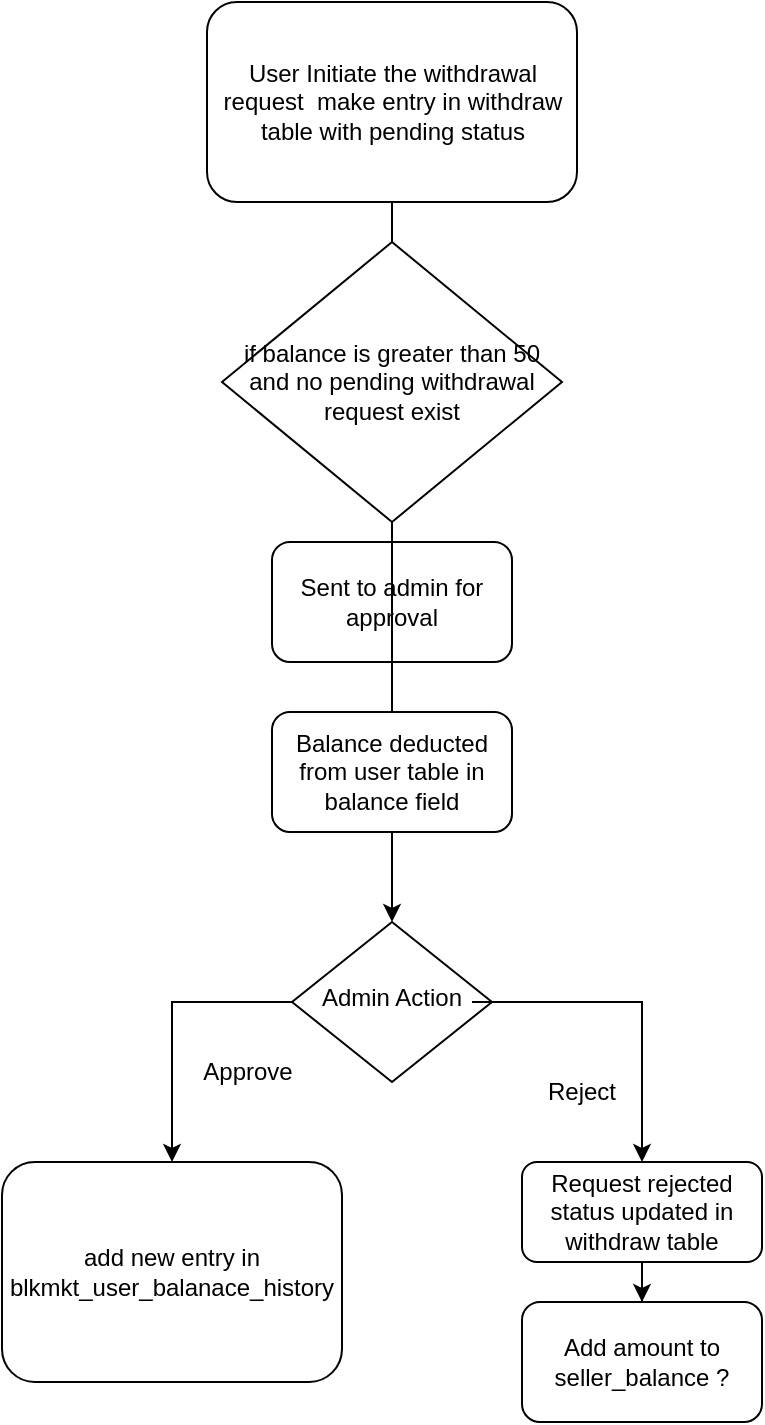 <mxfile version="15.5.4" type="embed"><diagram id="C5RBs43oDa-KdzZeNtuy" name="Page-1"><mxGraphModel dx="800" dy="622" grid="1" gridSize="10" guides="1" tooltips="1" connect="1" arrows="1" fold="1" page="1" pageScale="1" pageWidth="827" pageHeight="1169" math="0" shadow="0"><root><mxCell id="WIyWlLk6GJQsqaUBKTNV-0"/><mxCell id="WIyWlLk6GJQsqaUBKTNV-1" parent="WIyWlLk6GJQsqaUBKTNV-0"/><mxCell id="WIyWlLk6GJQsqaUBKTNV-6" value="&lt;div&gt;Admin Action&lt;/div&gt;" style="rhombus;whiteSpace=wrap;html=1;shadow=0;fontFamily=Helvetica;fontSize=12;align=center;strokeWidth=1;spacing=6;spacingTop=-4;" parent="WIyWlLk6GJQsqaUBKTNV-1" vertex="1"><mxGeometry x="335" y="500" width="100" height="80" as="geometry"/></mxCell><mxCell id="z_KAuhuDqd6TNWYJx3mP-3" value="" style="edgeStyle=orthogonalEdgeStyle;rounded=0;orthogonalLoop=1;jettySize=auto;html=1;entryX=0.5;entryY=0;entryDx=0;entryDy=0;startArrow=none;" parent="WIyWlLk6GJQsqaUBKTNV-1" source="1" target="WIyWlLk6GJQsqaUBKTNV-6" edge="1"><mxGeometry relative="1" as="geometry"><mxPoint x="440" y="170" as="targetPoint"/></mxGeometry></mxCell><mxCell id="us1KMaRaIffKch248EVU-10" value="User Initiate the withdrawal request&amp;nbsp; make entry in withdraw table with pending status" style="whiteSpace=wrap;html=1;rounded=1;shadow=0;strokeWidth=1;glass=0;" parent="WIyWlLk6GJQsqaUBKTNV-1" vertex="1"><mxGeometry x="292.5" y="40" width="185" height="100" as="geometry"/></mxCell><mxCell id="us1KMaRaIffKch248EVU-14" value="add new entry in blkmkt_user_balanace_history" style="whiteSpace=wrap;html=1;rounded=1;shadow=0;strokeWidth=1;glass=0;" parent="WIyWlLk6GJQsqaUBKTNV-1" vertex="1"><mxGeometry x="190" y="620" width="170" height="110" as="geometry"/></mxCell><mxCell id="z_KAuhuDqd6TNWYJx3mP-7" value="" style="endArrow=classic;html=1;rounded=0;exitX=0;exitY=0.5;exitDx=0;exitDy=0;" parent="WIyWlLk6GJQsqaUBKTNV-1" source="WIyWlLk6GJQsqaUBKTNV-6" target="us1KMaRaIffKch248EVU-14" edge="1"><mxGeometry width="50" height="50" relative="1" as="geometry"><mxPoint x="290" y="600" as="sourcePoint"/><mxPoint x="340" y="550" as="targetPoint"/><Array as="points"><mxPoint x="275" y="540"/></Array></mxGeometry></mxCell><mxCell id="z_KAuhuDqd6TNWYJx3mP-8" value="Approve" style="text;html=1;strokeColor=none;fillColor=none;align=center;verticalAlign=middle;whiteSpace=wrap;rounded=0;" parent="WIyWlLk6GJQsqaUBKTNV-1" vertex="1"><mxGeometry x="282.5" y="560" width="60" height="30" as="geometry"/></mxCell><mxCell id="5" value="" style="edgeStyle=orthogonalEdgeStyle;rounded=0;orthogonalLoop=1;jettySize=auto;html=1;" edge="1" parent="WIyWlLk6GJQsqaUBKTNV-1" source="z_KAuhuDqd6TNWYJx3mP-9" target="4"><mxGeometry relative="1" as="geometry"/></mxCell><mxCell id="z_KAuhuDqd6TNWYJx3mP-9" value="Request rejected status updated in withdraw table" style="whiteSpace=wrap;html=1;rounded=1;shadow=0;strokeWidth=1;glass=0;" parent="WIyWlLk6GJQsqaUBKTNV-1" vertex="1"><mxGeometry x="450" y="620" width="120" height="50" as="geometry"/></mxCell><mxCell id="z_KAuhuDqd6TNWYJx3mP-10" value="" style="endArrow=classic;html=1;rounded=0;entryX=0.5;entryY=0;entryDx=0;entryDy=0;" parent="WIyWlLk6GJQsqaUBKTNV-1" target="z_KAuhuDqd6TNWYJx3mP-9" edge="1"><mxGeometry width="50" height="50" relative="1" as="geometry"><mxPoint x="425" y="540" as="sourcePoint"/><mxPoint x="475" y="490" as="targetPoint"/><Array as="points"><mxPoint x="510" y="540"/></Array></mxGeometry></mxCell><mxCell id="z_KAuhuDqd6TNWYJx3mP-11" value="Reject" style="text;html=1;strokeColor=none;fillColor=none;align=center;verticalAlign=middle;whiteSpace=wrap;rounded=0;" parent="WIyWlLk6GJQsqaUBKTNV-1" vertex="1"><mxGeometry x="450" y="570" width="60" height="30" as="geometry"/></mxCell><mxCell id="z_KAuhuDqd6TNWYJx3mP-15" value="&lt;span&gt;if balance is greater than 50 and no pending withdrawal request exist&lt;/span&gt;" style="rhombus;whiteSpace=wrap;html=1;" parent="WIyWlLk6GJQsqaUBKTNV-1" vertex="1"><mxGeometry x="300" y="160" width="170" height="140" as="geometry"/></mxCell><mxCell id="z_KAuhuDqd6TNWYJx3mP-16" value="" style="edgeStyle=orthogonalEdgeStyle;rounded=0;orthogonalLoop=1;jettySize=auto;html=1;entryX=0.5;entryY=0;entryDx=0;entryDy=0;endArrow=none;" parent="WIyWlLk6GJQsqaUBKTNV-1" source="us1KMaRaIffKch248EVU-10" target="z_KAuhuDqd6TNWYJx3mP-15" edge="1"><mxGeometry relative="1" as="geometry"><mxPoint x="385" y="140" as="sourcePoint"/><mxPoint x="385" y="260" as="targetPoint"/></mxGeometry></mxCell><mxCell id="z_KAuhuDqd6TNWYJx3mP-17" value="Yes" style="text;html=1;strokeColor=none;fillColor=none;align=center;verticalAlign=middle;whiteSpace=wrap;rounded=0;" parent="WIyWlLk6GJQsqaUBKTNV-1" vertex="1"><mxGeometry x="375" y="310" width="60" height="30" as="geometry"/></mxCell><mxCell id="z_KAuhuDqd6TNWYJx3mP-18" value="Sent to admin for approval" style="rounded=1;whiteSpace=wrap;html=1;" parent="WIyWlLk6GJQsqaUBKTNV-1" vertex="1"><mxGeometry x="325" y="310" width="120" height="60" as="geometry"/></mxCell><mxCell id="1" value="&lt;span style=&quot;font-family: &amp;#34;helvetica&amp;#34;&quot;&gt;Balance deducted from user table in balance field&lt;br&gt;&lt;/span&gt;" style="rounded=1;whiteSpace=wrap;html=1;" vertex="1" parent="WIyWlLk6GJQsqaUBKTNV-1"><mxGeometry x="325" y="395" width="120" height="60" as="geometry"/></mxCell><mxCell id="2" value="" style="edgeStyle=orthogonalEdgeStyle;rounded=0;orthogonalLoop=1;jettySize=auto;html=1;entryX=0.5;entryY=0;entryDx=0;entryDy=0;startArrow=none;endArrow=none;" edge="1" parent="WIyWlLk6GJQsqaUBKTNV-1" source="z_KAuhuDqd6TNWYJx3mP-15" target="1"><mxGeometry relative="1" as="geometry"><mxPoint x="385" y="500" as="targetPoint"/><mxPoint x="385" y="300" as="sourcePoint"/></mxGeometry></mxCell><mxCell id="4" value="Add amount to seller_balance ?&lt;br&gt;" style="whiteSpace=wrap;html=1;rounded=1;shadow=0;strokeWidth=1;glass=0;" vertex="1" parent="WIyWlLk6GJQsqaUBKTNV-1"><mxGeometry x="450" y="690" width="120" height="60" as="geometry"/></mxCell></root></mxGraphModel></diagram></mxfile>